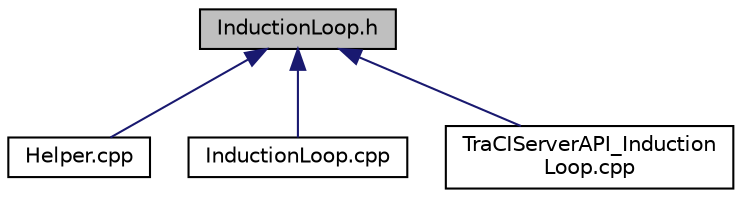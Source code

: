 digraph "InductionLoop.h"
{
  edge [fontname="Helvetica",fontsize="10",labelfontname="Helvetica",labelfontsize="10"];
  node [fontname="Helvetica",fontsize="10",shape=record];
  Node3 [label="InductionLoop.h",height=0.2,width=0.4,color="black", fillcolor="grey75", style="filled", fontcolor="black"];
  Node3 -> Node4 [dir="back",color="midnightblue",fontsize="10",style="solid",fontname="Helvetica"];
  Node4 [label="Helper.cpp",height=0.2,width=0.4,color="black", fillcolor="white", style="filled",URL="$df/d53/_helper_8cpp.html"];
  Node3 -> Node5 [dir="back",color="midnightblue",fontsize="10",style="solid",fontname="Helvetica"];
  Node5 [label="InductionLoop.cpp",height=0.2,width=0.4,color="black", fillcolor="white", style="filled",URL="$d8/de1/_induction_loop_8cpp.html"];
  Node3 -> Node6 [dir="back",color="midnightblue",fontsize="10",style="solid",fontname="Helvetica"];
  Node6 [label="TraCIServerAPI_Induction\lLoop.cpp",height=0.2,width=0.4,color="black", fillcolor="white", style="filled",URL="$de/de2/_tra_c_i_server_a_p_i___induction_loop_8cpp.html"];
}
